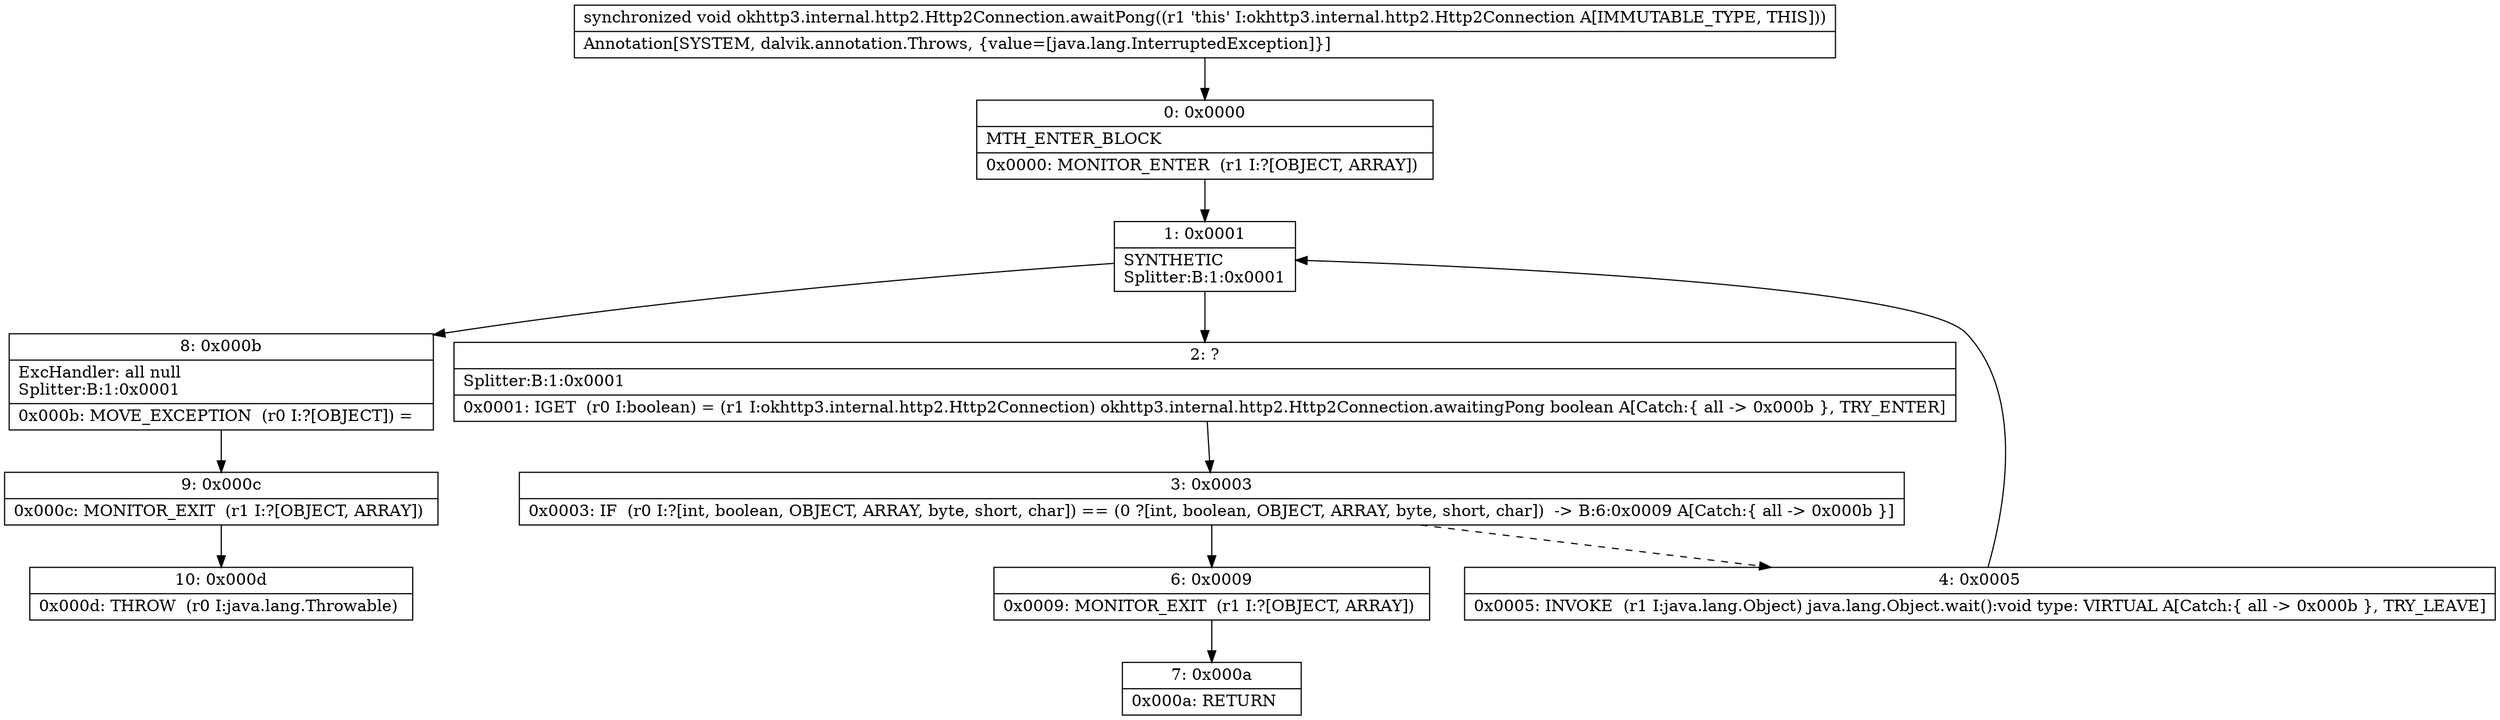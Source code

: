 digraph "CFG forokhttp3.internal.http2.Http2Connection.awaitPong()V" {
Node_0 [shape=record,label="{0\:\ 0x0000|MTH_ENTER_BLOCK\l|0x0000: MONITOR_ENTER  (r1 I:?[OBJECT, ARRAY]) \l}"];
Node_1 [shape=record,label="{1\:\ 0x0001|SYNTHETIC\lSplitter:B:1:0x0001\l}"];
Node_2 [shape=record,label="{2\:\ ?|Splitter:B:1:0x0001\l|0x0001: IGET  (r0 I:boolean) = (r1 I:okhttp3.internal.http2.Http2Connection) okhttp3.internal.http2.Http2Connection.awaitingPong boolean A[Catch:\{ all \-\> 0x000b \}, TRY_ENTER]\l}"];
Node_3 [shape=record,label="{3\:\ 0x0003|0x0003: IF  (r0 I:?[int, boolean, OBJECT, ARRAY, byte, short, char]) == (0 ?[int, boolean, OBJECT, ARRAY, byte, short, char])  \-\> B:6:0x0009 A[Catch:\{ all \-\> 0x000b \}]\l}"];
Node_4 [shape=record,label="{4\:\ 0x0005|0x0005: INVOKE  (r1 I:java.lang.Object) java.lang.Object.wait():void type: VIRTUAL A[Catch:\{ all \-\> 0x000b \}, TRY_LEAVE]\l}"];
Node_6 [shape=record,label="{6\:\ 0x0009|0x0009: MONITOR_EXIT  (r1 I:?[OBJECT, ARRAY]) \l}"];
Node_7 [shape=record,label="{7\:\ 0x000a|0x000a: RETURN   \l}"];
Node_8 [shape=record,label="{8\:\ 0x000b|ExcHandler: all null\lSplitter:B:1:0x0001\l|0x000b: MOVE_EXCEPTION  (r0 I:?[OBJECT]) =  \l}"];
Node_9 [shape=record,label="{9\:\ 0x000c|0x000c: MONITOR_EXIT  (r1 I:?[OBJECT, ARRAY]) \l}"];
Node_10 [shape=record,label="{10\:\ 0x000d|0x000d: THROW  (r0 I:java.lang.Throwable) \l}"];
MethodNode[shape=record,label="{synchronized void okhttp3.internal.http2.Http2Connection.awaitPong((r1 'this' I:okhttp3.internal.http2.Http2Connection A[IMMUTABLE_TYPE, THIS]))  | Annotation[SYSTEM, dalvik.annotation.Throws, \{value=[java.lang.InterruptedException]\}]\l}"];
MethodNode -> Node_0;
Node_0 -> Node_1;
Node_1 -> Node_2;
Node_1 -> Node_8;
Node_2 -> Node_3;
Node_3 -> Node_4[style=dashed];
Node_3 -> Node_6;
Node_4 -> Node_1;
Node_6 -> Node_7;
Node_8 -> Node_9;
Node_9 -> Node_10;
}

